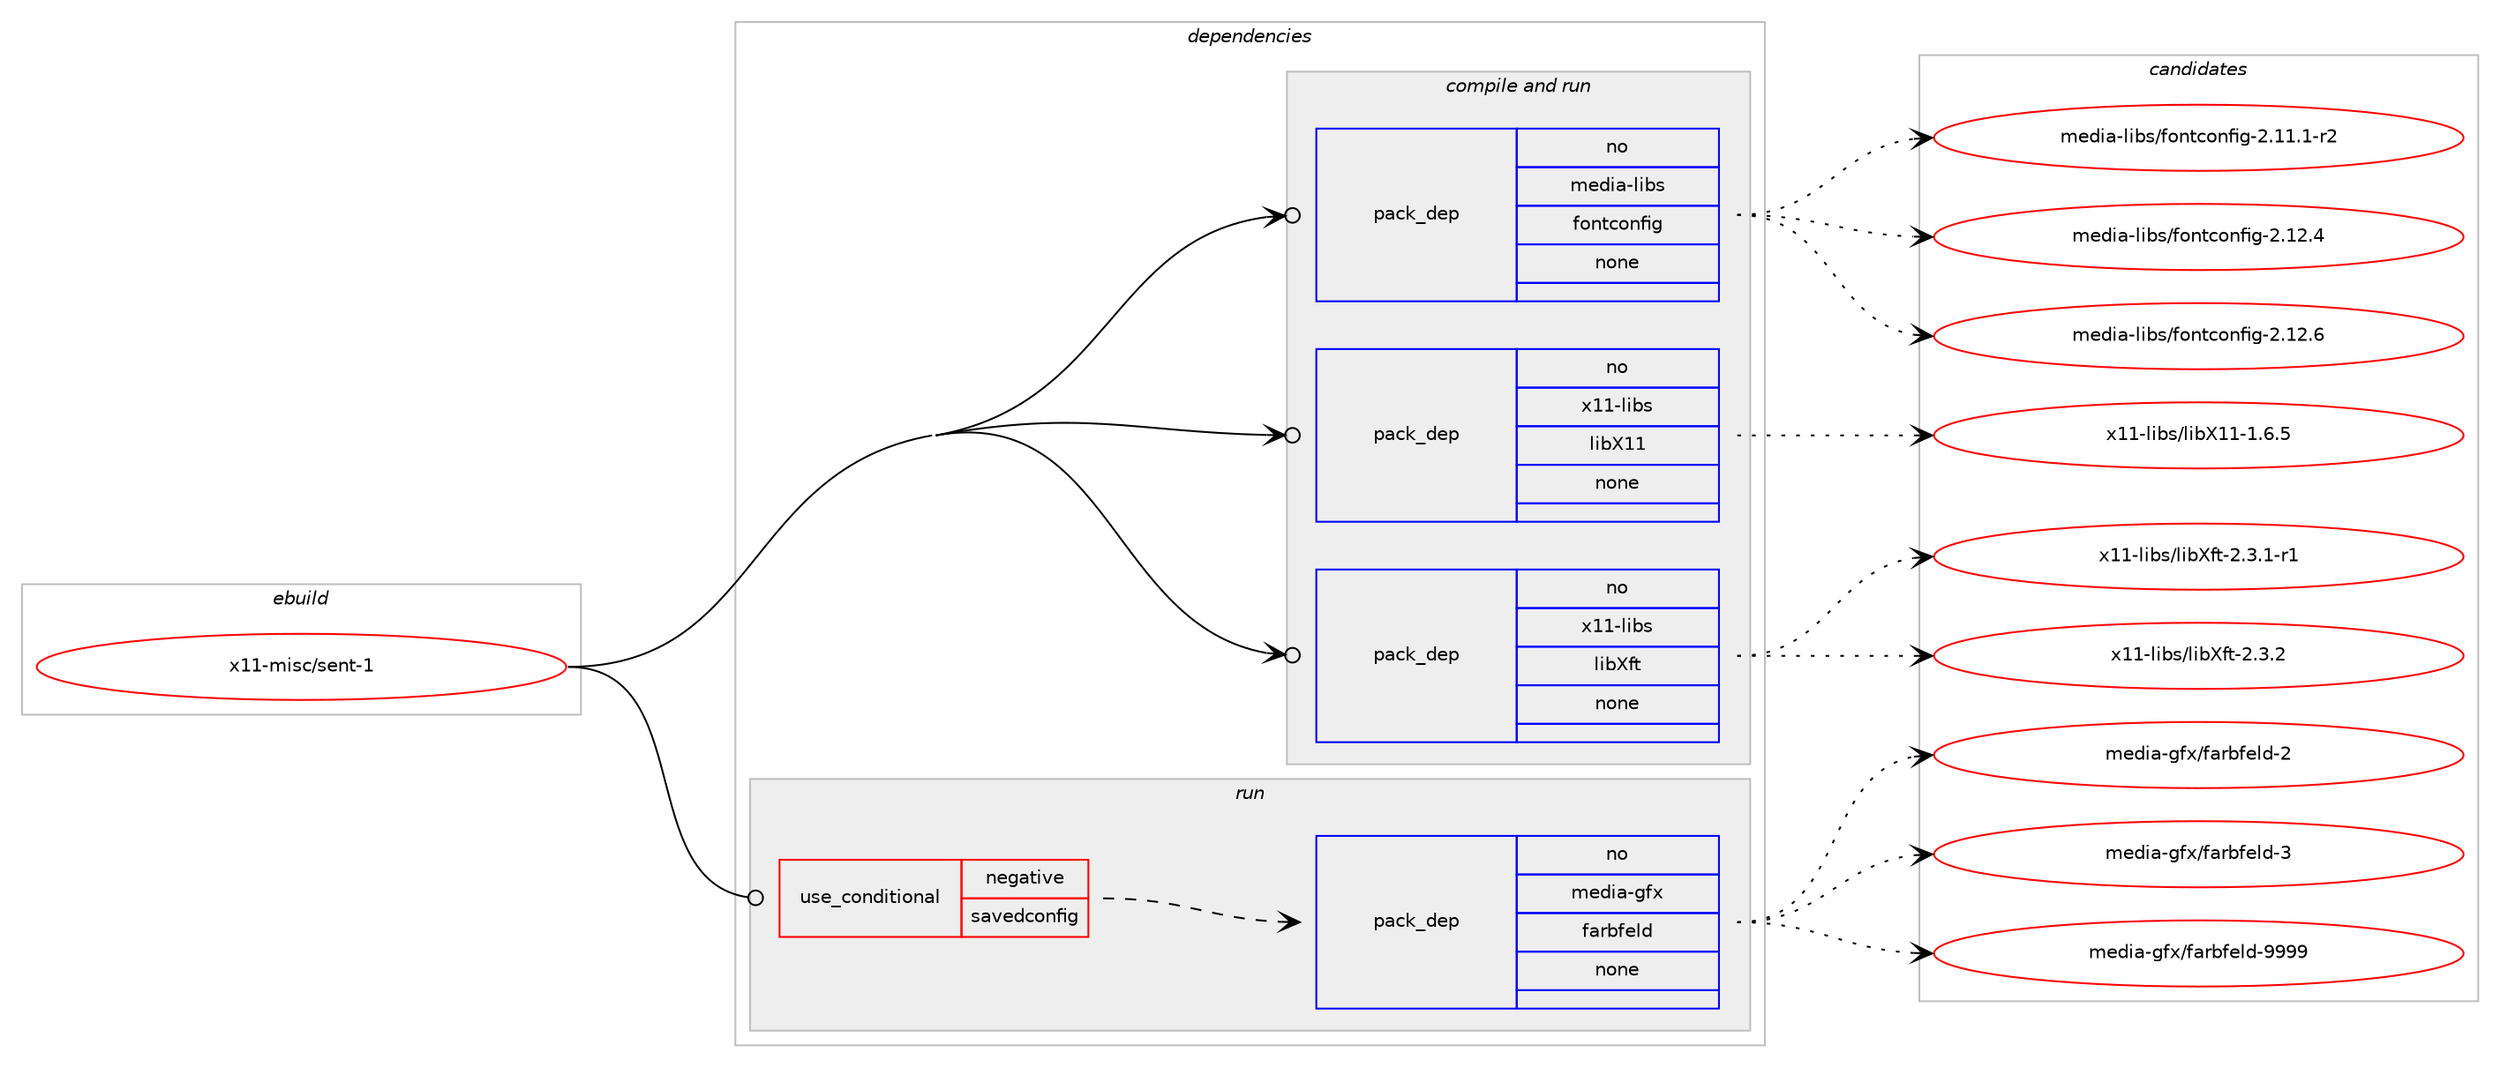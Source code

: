digraph prolog {

# *************
# Graph options
# *************

newrank=true;
concentrate=true;
compound=true;
graph [rankdir=LR,fontname=Helvetica,fontsize=10,ranksep=1.5];#, ranksep=2.5, nodesep=0.2];
edge  [arrowhead=vee];
node  [fontname=Helvetica,fontsize=10];

# **********
# The ebuild
# **********

subgraph cluster_leftcol {
color=gray;
rank=same;
label=<<i>ebuild</i>>;
id [label="x11-misc/sent-1", color=red, width=4, href="../x11-misc/sent-1.svg"];
}

# ****************
# The dependencies
# ****************

subgraph cluster_midcol {
color=gray;
label=<<i>dependencies</i>>;
subgraph cluster_compile {
fillcolor="#eeeeee";
style=filled;
label=<<i>compile</i>>;
}
subgraph cluster_compileandrun {
fillcolor="#eeeeee";
style=filled;
label=<<i>compile and run</i>>;
subgraph pack390935 {
dependency524048 [label=<<TABLE BORDER="0" CELLBORDER="1" CELLSPACING="0" CELLPADDING="4" WIDTH="220"><TR><TD ROWSPAN="6" CELLPADDING="30">pack_dep</TD></TR><TR><TD WIDTH="110">no</TD></TR><TR><TD>media-libs</TD></TR><TR><TD>fontconfig</TD></TR><TR><TD>none</TD></TR><TR><TD></TD></TR></TABLE>>, shape=none, color=blue];
}
id:e -> dependency524048:w [weight=20,style="solid",arrowhead="odotvee"];
subgraph pack390936 {
dependency524049 [label=<<TABLE BORDER="0" CELLBORDER="1" CELLSPACING="0" CELLPADDING="4" WIDTH="220"><TR><TD ROWSPAN="6" CELLPADDING="30">pack_dep</TD></TR><TR><TD WIDTH="110">no</TD></TR><TR><TD>x11-libs</TD></TR><TR><TD>libX11</TD></TR><TR><TD>none</TD></TR><TR><TD></TD></TR></TABLE>>, shape=none, color=blue];
}
id:e -> dependency524049:w [weight=20,style="solid",arrowhead="odotvee"];
subgraph pack390937 {
dependency524050 [label=<<TABLE BORDER="0" CELLBORDER="1" CELLSPACING="0" CELLPADDING="4" WIDTH="220"><TR><TD ROWSPAN="6" CELLPADDING="30">pack_dep</TD></TR><TR><TD WIDTH="110">no</TD></TR><TR><TD>x11-libs</TD></TR><TR><TD>libXft</TD></TR><TR><TD>none</TD></TR><TR><TD></TD></TR></TABLE>>, shape=none, color=blue];
}
id:e -> dependency524050:w [weight=20,style="solid",arrowhead="odotvee"];
}
subgraph cluster_run {
fillcolor="#eeeeee";
style=filled;
label=<<i>run</i>>;
subgraph cond123268 {
dependency524051 [label=<<TABLE BORDER="0" CELLBORDER="1" CELLSPACING="0" CELLPADDING="4"><TR><TD ROWSPAN="3" CELLPADDING="10">use_conditional</TD></TR><TR><TD>negative</TD></TR><TR><TD>savedconfig</TD></TR></TABLE>>, shape=none, color=red];
subgraph pack390938 {
dependency524052 [label=<<TABLE BORDER="0" CELLBORDER="1" CELLSPACING="0" CELLPADDING="4" WIDTH="220"><TR><TD ROWSPAN="6" CELLPADDING="30">pack_dep</TD></TR><TR><TD WIDTH="110">no</TD></TR><TR><TD>media-gfx</TD></TR><TR><TD>farbfeld</TD></TR><TR><TD>none</TD></TR><TR><TD></TD></TR></TABLE>>, shape=none, color=blue];
}
dependency524051:e -> dependency524052:w [weight=20,style="dashed",arrowhead="vee"];
}
id:e -> dependency524051:w [weight=20,style="solid",arrowhead="odot"];
}
}

# **************
# The candidates
# **************

subgraph cluster_choices {
rank=same;
color=gray;
label=<<i>candidates</i>>;

subgraph choice390935 {
color=black;
nodesep=1;
choice1091011001059745108105981154710211111011699111110102105103455046494946494511450 [label="media-libs/fontconfig-2.11.1-r2", color=red, width=4,href="../media-libs/fontconfig-2.11.1-r2.svg"];
choice109101100105974510810598115471021111101169911111010210510345504649504652 [label="media-libs/fontconfig-2.12.4", color=red, width=4,href="../media-libs/fontconfig-2.12.4.svg"];
choice109101100105974510810598115471021111101169911111010210510345504649504654 [label="media-libs/fontconfig-2.12.6", color=red, width=4,href="../media-libs/fontconfig-2.12.6.svg"];
dependency524048:e -> choice1091011001059745108105981154710211111011699111110102105103455046494946494511450:w [style=dotted,weight="100"];
dependency524048:e -> choice109101100105974510810598115471021111101169911111010210510345504649504652:w [style=dotted,weight="100"];
dependency524048:e -> choice109101100105974510810598115471021111101169911111010210510345504649504654:w [style=dotted,weight="100"];
}
subgraph choice390936 {
color=black;
nodesep=1;
choice120494945108105981154710810598884949454946544653 [label="x11-libs/libX11-1.6.5", color=red, width=4,href="../x11-libs/libX11-1.6.5.svg"];
dependency524049:e -> choice120494945108105981154710810598884949454946544653:w [style=dotted,weight="100"];
}
subgraph choice390937 {
color=black;
nodesep=1;
choice120494945108105981154710810598881021164550465146494511449 [label="x11-libs/libXft-2.3.1-r1", color=red, width=4,href="../x11-libs/libXft-2.3.1-r1.svg"];
choice12049494510810598115471081059888102116455046514650 [label="x11-libs/libXft-2.3.2", color=red, width=4,href="../x11-libs/libXft-2.3.2.svg"];
dependency524050:e -> choice120494945108105981154710810598881021164550465146494511449:w [style=dotted,weight="100"];
dependency524050:e -> choice12049494510810598115471081059888102116455046514650:w [style=dotted,weight="100"];
}
subgraph choice390938 {
color=black;
nodesep=1;
choice10910110010597451031021204710297114981021011081004550 [label="media-gfx/farbfeld-2", color=red, width=4,href="../media-gfx/farbfeld-2.svg"];
choice10910110010597451031021204710297114981021011081004551 [label="media-gfx/farbfeld-3", color=red, width=4,href="../media-gfx/farbfeld-3.svg"];
choice10910110010597451031021204710297114981021011081004557575757 [label="media-gfx/farbfeld-9999", color=red, width=4,href="../media-gfx/farbfeld-9999.svg"];
dependency524052:e -> choice10910110010597451031021204710297114981021011081004550:w [style=dotted,weight="100"];
dependency524052:e -> choice10910110010597451031021204710297114981021011081004551:w [style=dotted,weight="100"];
dependency524052:e -> choice10910110010597451031021204710297114981021011081004557575757:w [style=dotted,weight="100"];
}
}

}
